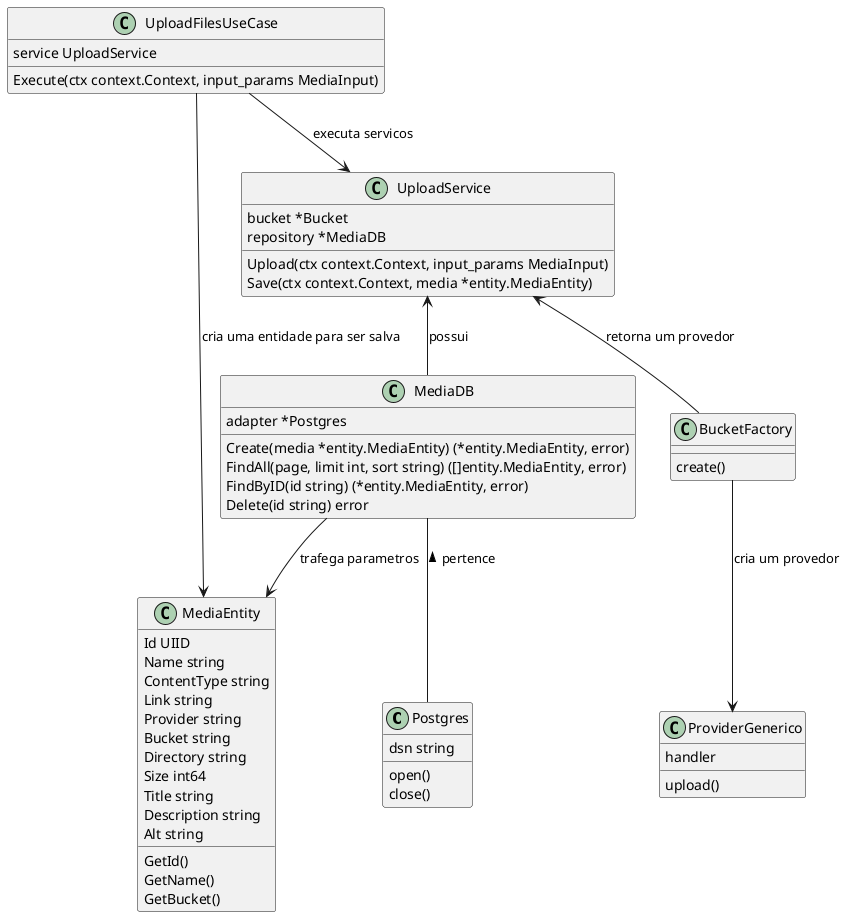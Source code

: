 @startuml implementacao_upload



class Postgres {
    dsn string
    open()
    close()
}



class BucketFactory {
    create()
}

class ProviderGenerico {
    handler
    upload()
}



class MediaDB {
    adapter *Postgres
    Create(media *entity.MediaEntity) (*entity.MediaEntity, error)
    FindAll(page, limit int, sort string) ([]entity.MediaEntity, error)
    FindByID(id string) (*entity.MediaEntity, error)
    Delete(id string) error
}




class MediaEntity {
    Id UIID
    Name string
    ContentType string
    Link string
    Provider string
    Bucket string
    Directory string
    Size int64
    Title string
    Description string
    Alt string

    GetId()
    GetName()
    GetBucket()
}



class UploadService {
    bucket *Bucket
    repository *MediaDB
    Upload(ctx context.Context, input_params MediaInput)
    Save(ctx context.Context, media *entity.MediaEntity)
}



class UploadFilesUseCase {
    service UploadService
    Execute(ctx context.Context, input_params MediaInput)
}


UploadFilesUseCase --> UploadService: executa servicos
UploadFilesUseCase --> MediaEntity : cria uma entidade para ser salva
UploadService <-- MediaDB: possui
MediaDB -- Postgres: < pertence
MediaDB --> MediaEntity : trafega parametros
UploadService <-- BucketFactory : retorna um provedor
BucketFactory --> ProviderGenerico:  cria um provedor

@enduml
